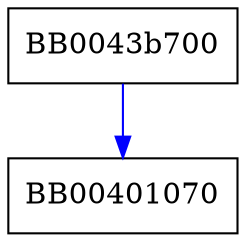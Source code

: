 digraph serverinfo_cli_parse_cb {
  node [shape="box"];
  graph [splines=ortho];
  BB0043b700 -> BB00401070 [color="blue"];
}